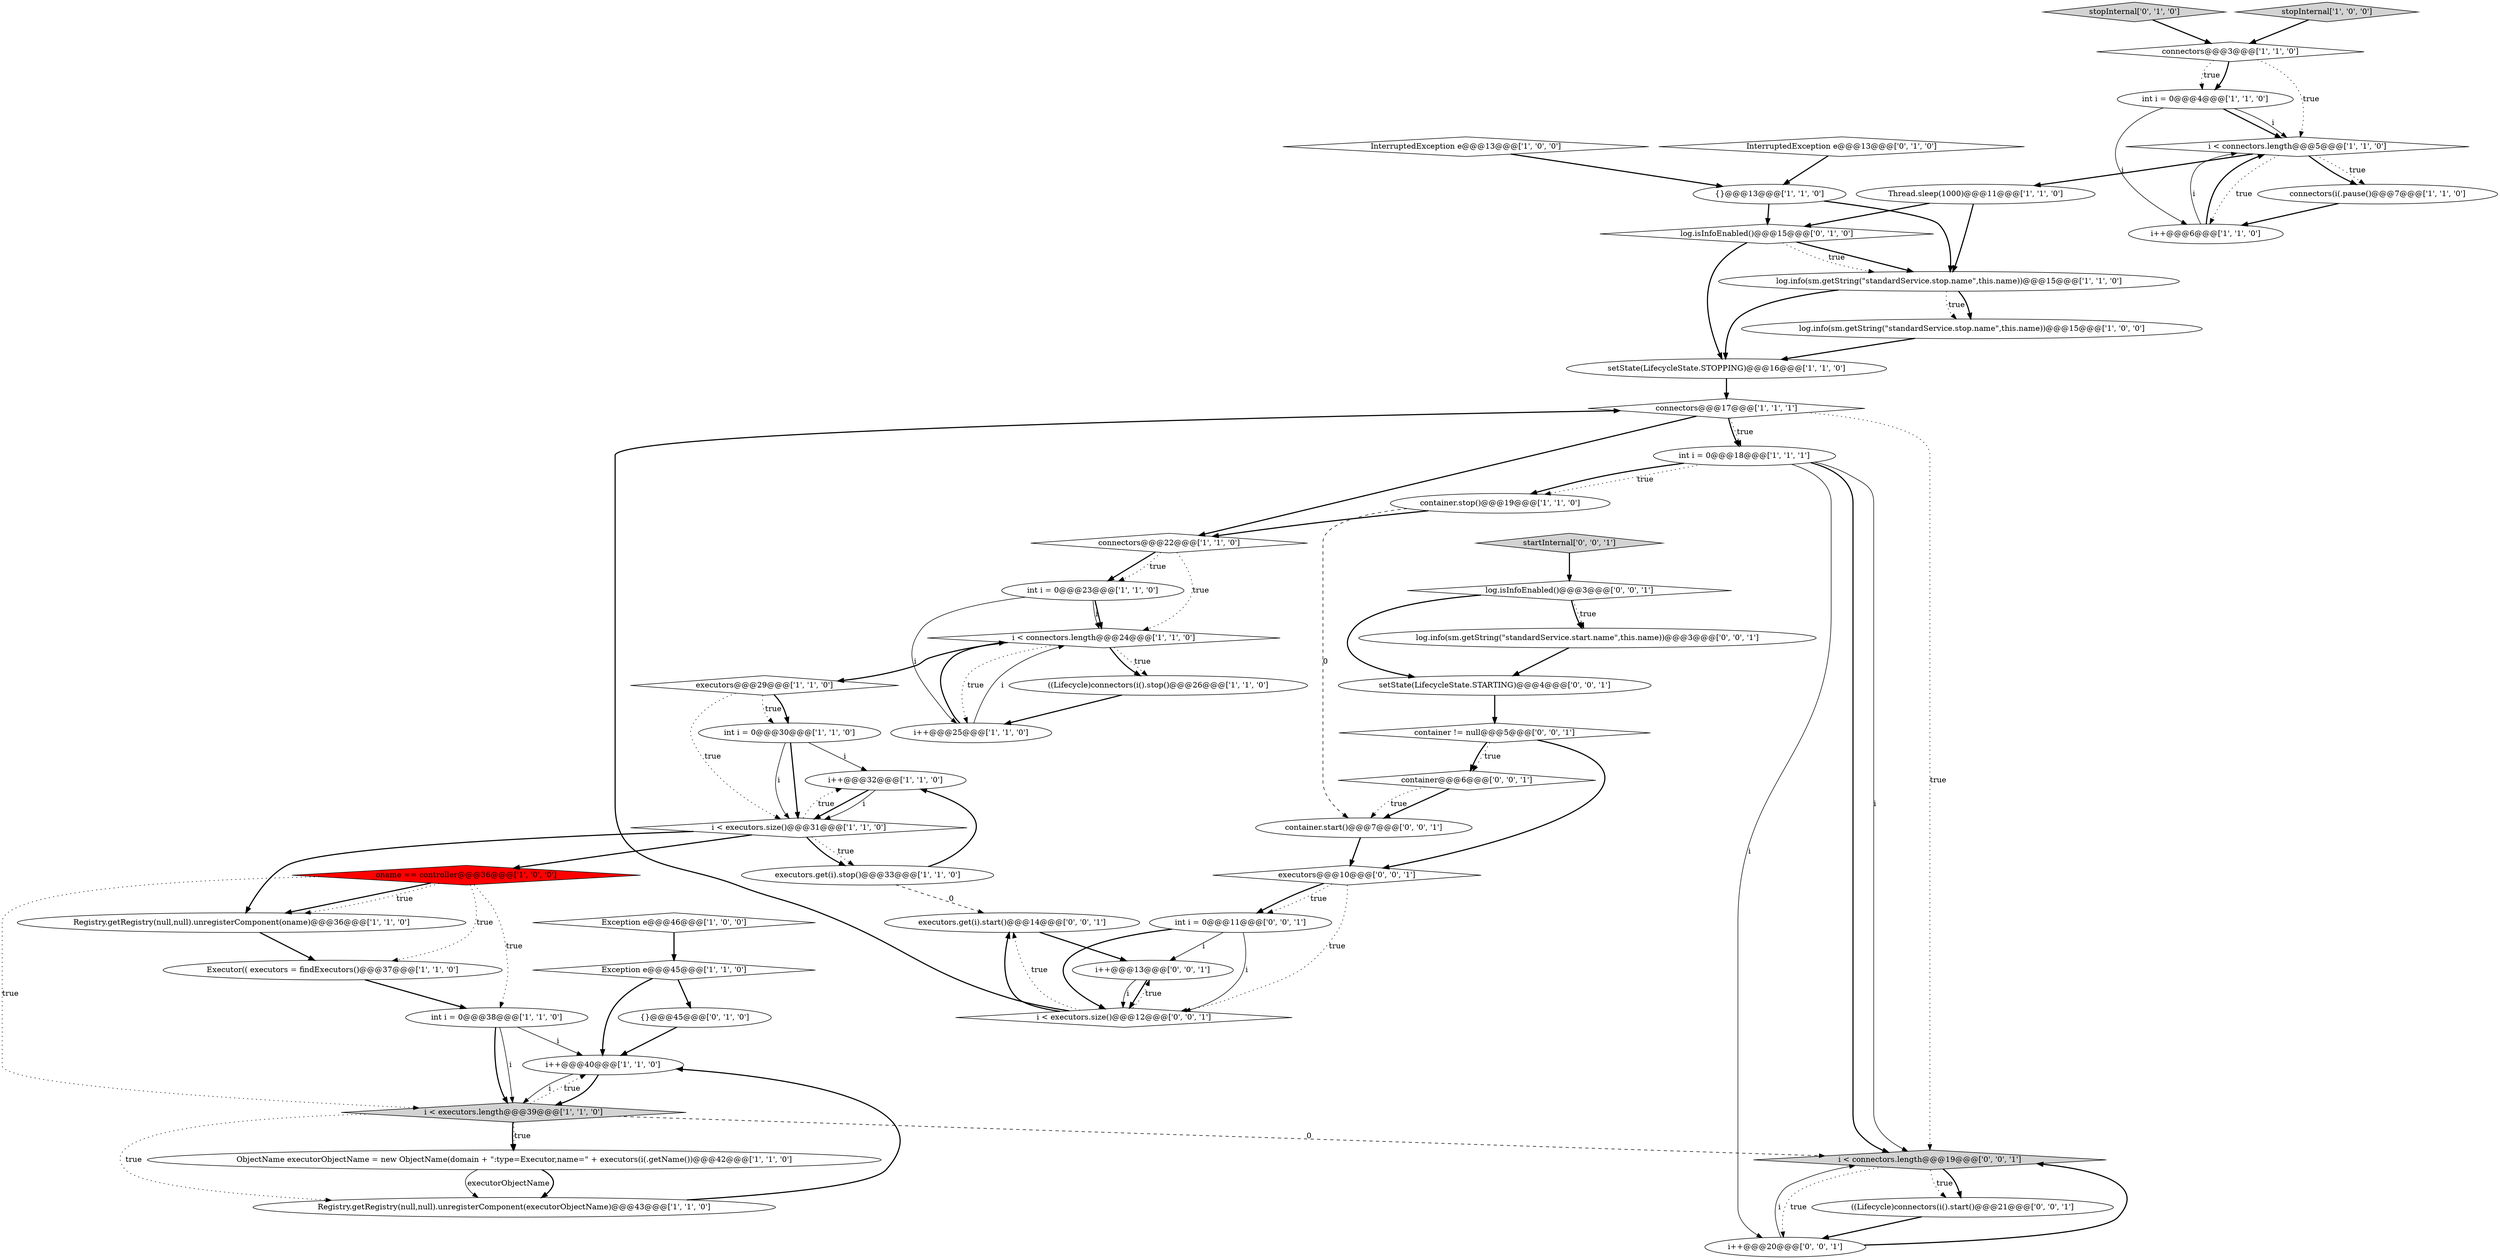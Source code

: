 digraph {
9 [style = filled, label = "log.info(sm.getString(\"standardService.stop.name\",this.name))@@@15@@@['1', '1', '0']", fillcolor = white, shape = ellipse image = "AAA0AAABBB1BBB"];
50 [style = filled, label = "setState(LifecycleState.STARTING)@@@4@@@['0', '0', '1']", fillcolor = white, shape = ellipse image = "AAA0AAABBB3BBB"];
51 [style = filled, label = "i++@@@13@@@['0', '0', '1']", fillcolor = white, shape = ellipse image = "AAA0AAABBB3BBB"];
5 [style = filled, label = "setState(LifecycleState.STOPPING)@@@16@@@['1', '1', '0']", fillcolor = white, shape = ellipse image = "AAA0AAABBB1BBB"];
52 [style = filled, label = "container@@@6@@@['0', '0', '1']", fillcolor = white, shape = diamond image = "AAA0AAABBB3BBB"];
13 [style = filled, label = "i++@@@40@@@['1', '1', '0']", fillcolor = white, shape = ellipse image = "AAA0AAABBB1BBB"];
25 [style = filled, label = "i < connectors.length@@@24@@@['1', '1', '0']", fillcolor = white, shape = diamond image = "AAA0AAABBB1BBB"];
27 [style = filled, label = "i < connectors.length@@@5@@@['1', '1', '0']", fillcolor = white, shape = diamond image = "AAA0AAABBB1BBB"];
29 [style = filled, label = "{}@@@13@@@['1', '1', '0']", fillcolor = white, shape = ellipse image = "AAA0AAABBB1BBB"];
22 [style = filled, label = "container.stop()@@@19@@@['1', '1', '0']", fillcolor = white, shape = ellipse image = "AAA0AAABBB1BBB"];
47 [style = filled, label = "log.isInfoEnabled()@@@3@@@['0', '0', '1']", fillcolor = white, shape = diamond image = "AAA0AAABBB3BBB"];
53 [style = filled, label = "i < connectors.length@@@19@@@['0', '0', '1']", fillcolor = lightgray, shape = diamond image = "AAA0AAABBB3BBB"];
20 [style = filled, label = "ObjectName executorObjectName = new ObjectName(domain + \":type=Executor,name=\" + executors(i(.getName())@@@42@@@['1', '1', '0']", fillcolor = white, shape = ellipse image = "AAA0AAABBB1BBB"];
19 [style = filled, label = "i++@@@32@@@['1', '1', '0']", fillcolor = white, shape = ellipse image = "AAA0AAABBB1BBB"];
26 [style = filled, label = "int i = 0@@@38@@@['1', '1', '0']", fillcolor = white, shape = ellipse image = "AAA0AAABBB1BBB"];
34 [style = filled, label = "oname == controller@@@36@@@['1', '0', '0']", fillcolor = red, shape = diamond image = "AAA1AAABBB1BBB"];
42 [style = filled, label = "container != null@@@5@@@['0', '0', '1']", fillcolor = white, shape = diamond image = "AAA0AAABBB3BBB"];
37 [style = filled, label = "log.isInfoEnabled()@@@15@@@['0', '1', '0']", fillcolor = white, shape = diamond image = "AAA0AAABBB2BBB"];
11 [style = filled, label = "Executor(( executors = findExecutors()@@@37@@@['1', '1', '0']", fillcolor = white, shape = ellipse image = "AAA0AAABBB1BBB"];
46 [style = filled, label = "int i = 0@@@11@@@['0', '0', '1']", fillcolor = white, shape = ellipse image = "AAA0AAABBB3BBB"];
12 [style = filled, label = "int i = 0@@@30@@@['1', '1', '0']", fillcolor = white, shape = ellipse image = "AAA0AAABBB1BBB"];
0 [style = filled, label = "log.info(sm.getString(\"standardService.stop.name\",this.name))@@@15@@@['1', '0', '0']", fillcolor = white, shape = ellipse image = "AAA0AAABBB1BBB"];
1 [style = filled, label = "InterruptedException e@@@13@@@['1', '0', '0']", fillcolor = white, shape = diamond image = "AAA0AAABBB1BBB"];
10 [style = filled, label = "Exception e@@@46@@@['1', '0', '0']", fillcolor = white, shape = diamond image = "AAA0AAABBB1BBB"];
41 [style = filled, label = "i < executors.size()@@@12@@@['0', '0', '1']", fillcolor = white, shape = diamond image = "AAA0AAABBB3BBB"];
4 [style = filled, label = "i++@@@6@@@['1', '1', '0']", fillcolor = white, shape = ellipse image = "AAA0AAABBB1BBB"];
31 [style = filled, label = "executors@@@29@@@['1', '1', '0']", fillcolor = white, shape = diamond image = "AAA0AAABBB1BBB"];
15 [style = filled, label = "i++@@@25@@@['1', '1', '0']", fillcolor = white, shape = ellipse image = "AAA0AAABBB1BBB"];
2 [style = filled, label = "connectors@@@3@@@['1', '1', '0']", fillcolor = white, shape = diamond image = "AAA0AAABBB1BBB"];
30 [style = filled, label = "connectors@@@22@@@['1', '1', '0']", fillcolor = white, shape = diamond image = "AAA0AAABBB1BBB"];
14 [style = filled, label = "Registry.getRegistry(null,null).unregisterComponent(executorObjectName)@@@43@@@['1', '1', '0']", fillcolor = white, shape = ellipse image = "AAA0AAABBB1BBB"];
45 [style = filled, label = "log.info(sm.getString(\"standardService.start.name\",this.name))@@@3@@@['0', '0', '1']", fillcolor = white, shape = ellipse image = "AAA0AAABBB3BBB"];
3 [style = filled, label = "executors.get(i).stop()@@@33@@@['1', '1', '0']", fillcolor = white, shape = ellipse image = "AAA0AAABBB1BBB"];
49 [style = filled, label = "startInternal['0', '0', '1']", fillcolor = lightgray, shape = diamond image = "AAA0AAABBB3BBB"];
40 [style = filled, label = "i++@@@20@@@['0', '0', '1']", fillcolor = white, shape = ellipse image = "AAA0AAABBB3BBB"];
8 [style = filled, label = "int i = 0@@@23@@@['1', '1', '0']", fillcolor = white, shape = ellipse image = "AAA0AAABBB1BBB"];
36 [style = filled, label = "stopInternal['0', '1', '0']", fillcolor = lightgray, shape = diamond image = "AAA0AAABBB2BBB"];
38 [style = filled, label = "{}@@@45@@@['0', '1', '0']", fillcolor = white, shape = ellipse image = "AAA0AAABBB2BBB"];
44 [style = filled, label = "executors@@@10@@@['0', '0', '1']", fillcolor = white, shape = diamond image = "AAA0AAABBB3BBB"];
18 [style = filled, label = "connectors@@@17@@@['1', '1', '1']", fillcolor = white, shape = diamond image = "AAA0AAABBB1BBB"];
24 [style = filled, label = "i < executors.size()@@@31@@@['1', '1', '0']", fillcolor = white, shape = diamond image = "AAA0AAABBB1BBB"];
7 [style = filled, label = "connectors(i(.pause()@@@7@@@['1', '1', '0']", fillcolor = white, shape = ellipse image = "AAA0AAABBB1BBB"];
23 [style = filled, label = "Exception e@@@45@@@['1', '1', '0']", fillcolor = white, shape = diamond image = "AAA0AAABBB1BBB"];
21 [style = filled, label = "Thread.sleep(1000)@@@11@@@['1', '1', '0']", fillcolor = white, shape = ellipse image = "AAA0AAABBB1BBB"];
33 [style = filled, label = "stopInternal['1', '0', '0']", fillcolor = lightgray, shape = diamond image = "AAA0AAABBB1BBB"];
35 [style = filled, label = "InterruptedException e@@@13@@@['0', '1', '0']", fillcolor = white, shape = diamond image = "AAA0AAABBB2BBB"];
17 [style = filled, label = "int i = 0@@@18@@@['1', '1', '1']", fillcolor = white, shape = ellipse image = "AAA0AAABBB1BBB"];
6 [style = filled, label = "int i = 0@@@4@@@['1', '1', '0']", fillcolor = white, shape = ellipse image = "AAA0AAABBB1BBB"];
28 [style = filled, label = "((Lifecycle)connectors(i().stop()@@@26@@@['1', '1', '0']", fillcolor = white, shape = ellipse image = "AAA0AAABBB1BBB"];
48 [style = filled, label = "executors.get(i).start()@@@14@@@['0', '0', '1']", fillcolor = white, shape = ellipse image = "AAA0AAABBB3BBB"];
16 [style = filled, label = "i < executors.length@@@39@@@['1', '1', '0']", fillcolor = lightgray, shape = diamond image = "AAA0AAABBB1BBB"];
43 [style = filled, label = "container.start()@@@7@@@['0', '0', '1']", fillcolor = white, shape = ellipse image = "AAA0AAABBB3BBB"];
32 [style = filled, label = "Registry.getRegistry(null,null).unregisterComponent(oname)@@@36@@@['1', '1', '0']", fillcolor = white, shape = ellipse image = "AAA0AAABBB1BBB"];
39 [style = filled, label = "((Lifecycle)connectors(i().start()@@@21@@@['0', '0', '1']", fillcolor = white, shape = ellipse image = "AAA0AAABBB3BBB"];
15->25 [style = solid, label="i"];
16->13 [style = dotted, label="true"];
8->15 [style = solid, label="i"];
2->6 [style = bold, label=""];
15->25 [style = bold, label=""];
53->39 [style = dotted, label="true"];
24->32 [style = bold, label=""];
18->30 [style = bold, label=""];
24->34 [style = bold, label=""];
16->20 [style = dotted, label="true"];
25->28 [style = dotted, label="true"];
53->39 [style = bold, label=""];
22->30 [style = bold, label=""];
34->26 [style = dotted, label="true"];
37->9 [style = bold, label=""];
25->31 [style = bold, label=""];
19->24 [style = bold, label=""];
37->5 [style = bold, label=""];
44->46 [style = bold, label=""];
41->48 [style = bold, label=""];
17->53 [style = bold, label=""];
48->51 [style = bold, label=""];
19->24 [style = solid, label="i"];
42->44 [style = bold, label=""];
3->19 [style = bold, label=""];
23->13 [style = bold, label=""];
36->2 [style = bold, label=""];
27->7 [style = bold, label=""];
41->51 [style = dotted, label="true"];
9->5 [style = bold, label=""];
34->32 [style = bold, label=""];
24->3 [style = dotted, label="true"];
30->8 [style = bold, label=""];
32->11 [style = bold, label=""];
43->44 [style = bold, label=""];
31->12 [style = dotted, label="true"];
12->24 [style = solid, label="i"];
25->28 [style = bold, label=""];
6->4 [style = solid, label="i"];
12->19 [style = solid, label="i"];
22->43 [style = dashed, label="0"];
44->46 [style = dotted, label="true"];
20->14 [style = bold, label=""];
37->9 [style = dotted, label="true"];
13->16 [style = bold, label=""];
46->41 [style = bold, label=""];
8->25 [style = solid, label="i"];
26->16 [style = bold, label=""];
41->48 [style = dotted, label="true"];
25->15 [style = dotted, label="true"];
21->9 [style = bold, label=""];
21->37 [style = bold, label=""];
2->27 [style = dotted, label="true"];
16->14 [style = dotted, label="true"];
42->52 [style = dotted, label="true"];
24->19 [style = dotted, label="true"];
18->17 [style = dotted, label="true"];
26->16 [style = solid, label="i"];
16->20 [style = bold, label=""];
24->3 [style = bold, label=""];
18->53 [style = dotted, label="true"];
11->26 [style = bold, label=""];
3->48 [style = dashed, label="0"];
13->16 [style = solid, label="i"];
17->40 [style = solid, label="i"];
9->0 [style = dotted, label="true"];
35->29 [style = bold, label=""];
40->53 [style = bold, label=""];
42->52 [style = bold, label=""];
34->11 [style = dotted, label="true"];
5->18 [style = bold, label=""];
29->37 [style = bold, label=""];
7->4 [style = bold, label=""];
12->24 [style = bold, label=""];
26->13 [style = solid, label="i"];
16->53 [style = dashed, label="0"];
27->4 [style = dotted, label="true"];
31->12 [style = bold, label=""];
47->50 [style = bold, label=""];
51->41 [style = solid, label="i"];
6->27 [style = bold, label=""];
52->43 [style = bold, label=""];
30->25 [style = dotted, label="true"];
50->42 [style = bold, label=""];
2->6 [style = dotted, label="true"];
10->23 [style = bold, label=""];
46->41 [style = solid, label="i"];
39->40 [style = bold, label=""];
53->40 [style = dotted, label="true"];
17->22 [style = dotted, label="true"];
30->8 [style = dotted, label="true"];
47->45 [style = bold, label=""];
14->13 [style = bold, label=""];
1->29 [style = bold, label=""];
27->21 [style = bold, label=""];
41->18 [style = bold, label=""];
33->2 [style = bold, label=""];
0->5 [style = bold, label=""];
34->32 [style = dotted, label="true"];
28->15 [style = bold, label=""];
9->0 [style = bold, label=""];
40->53 [style = solid, label="i"];
52->43 [style = dotted, label="true"];
29->9 [style = bold, label=""];
47->45 [style = dotted, label="true"];
18->17 [style = bold, label=""];
4->27 [style = solid, label="i"];
20->14 [style = solid, label="executorObjectName"];
17->22 [style = bold, label=""];
49->47 [style = bold, label=""];
27->7 [style = dotted, label="true"];
6->27 [style = solid, label="i"];
45->50 [style = bold, label=""];
4->27 [style = bold, label=""];
23->38 [style = bold, label=""];
17->53 [style = solid, label="i"];
31->24 [style = dotted, label="true"];
46->51 [style = solid, label="i"];
34->16 [style = dotted, label="true"];
38->13 [style = bold, label=""];
8->25 [style = bold, label=""];
51->41 [style = bold, label=""];
44->41 [style = dotted, label="true"];
}
